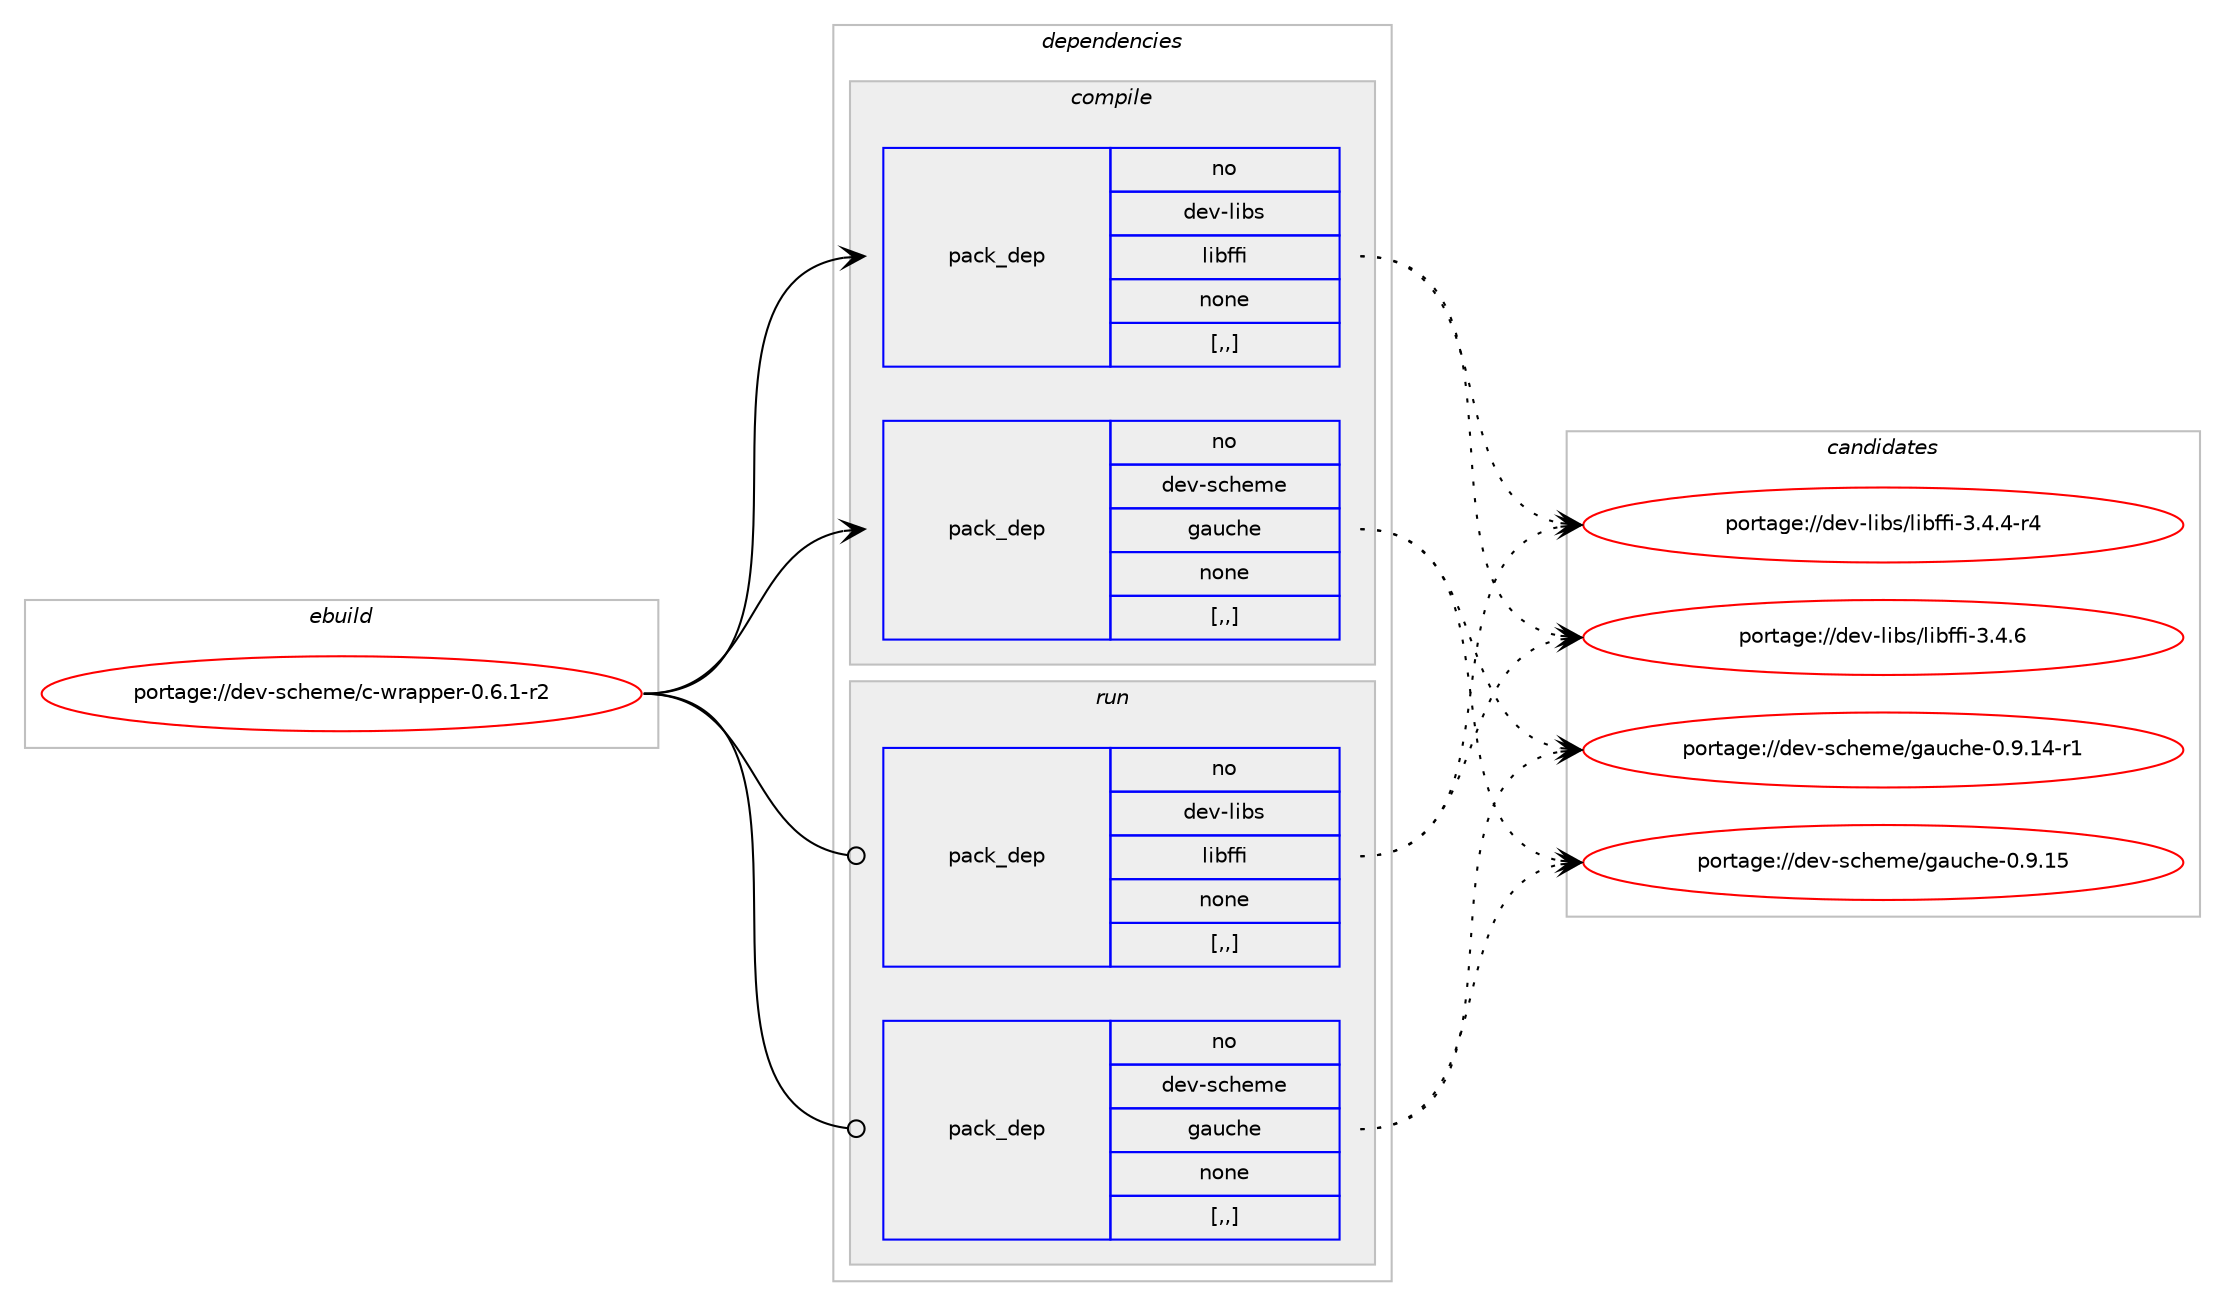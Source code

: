 digraph prolog {

# *************
# Graph options
# *************

newrank=true;
concentrate=true;
compound=true;
graph [rankdir=LR,fontname=Helvetica,fontsize=10,ranksep=1.5];#, ranksep=2.5, nodesep=0.2];
edge  [arrowhead=vee];
node  [fontname=Helvetica,fontsize=10];

# **********
# The ebuild
# **********

subgraph cluster_leftcol {
color=gray;
rank=same;
label=<<i>ebuild</i>>;
id [label="portage://dev-scheme/c-wrapper-0.6.1-r2", color=red, width=4, href="../dev-scheme/c-wrapper-0.6.1-r2.svg"];
}

# ****************
# The dependencies
# ****************

subgraph cluster_midcol {
color=gray;
label=<<i>dependencies</i>>;
subgraph cluster_compile {
fillcolor="#eeeeee";
style=filled;
label=<<i>compile</i>>;
subgraph pack145183 {
dependency204145 [label=<<TABLE BORDER="0" CELLBORDER="1" CELLSPACING="0" CELLPADDING="4" WIDTH="220"><TR><TD ROWSPAN="6" CELLPADDING="30">pack_dep</TD></TR><TR><TD WIDTH="110">no</TD></TR><TR><TD>dev-libs</TD></TR><TR><TD>libffi</TD></TR><TR><TD>none</TD></TR><TR><TD>[,,]</TD></TR></TABLE>>, shape=none, color=blue];
}
id:e -> dependency204145:w [weight=20,style="solid",arrowhead="vee"];
subgraph pack145184 {
dependency204146 [label=<<TABLE BORDER="0" CELLBORDER="1" CELLSPACING="0" CELLPADDING="4" WIDTH="220"><TR><TD ROWSPAN="6" CELLPADDING="30">pack_dep</TD></TR><TR><TD WIDTH="110">no</TD></TR><TR><TD>dev-scheme</TD></TR><TR><TD>gauche</TD></TR><TR><TD>none</TD></TR><TR><TD>[,,]</TD></TR></TABLE>>, shape=none, color=blue];
}
id:e -> dependency204146:w [weight=20,style="solid",arrowhead="vee"];
}
subgraph cluster_compileandrun {
fillcolor="#eeeeee";
style=filled;
label=<<i>compile and run</i>>;
}
subgraph cluster_run {
fillcolor="#eeeeee";
style=filled;
label=<<i>run</i>>;
subgraph pack145185 {
dependency204147 [label=<<TABLE BORDER="0" CELLBORDER="1" CELLSPACING="0" CELLPADDING="4" WIDTH="220"><TR><TD ROWSPAN="6" CELLPADDING="30">pack_dep</TD></TR><TR><TD WIDTH="110">no</TD></TR><TR><TD>dev-libs</TD></TR><TR><TD>libffi</TD></TR><TR><TD>none</TD></TR><TR><TD>[,,]</TD></TR></TABLE>>, shape=none, color=blue];
}
id:e -> dependency204147:w [weight=20,style="solid",arrowhead="odot"];
subgraph pack145186 {
dependency204148 [label=<<TABLE BORDER="0" CELLBORDER="1" CELLSPACING="0" CELLPADDING="4" WIDTH="220"><TR><TD ROWSPAN="6" CELLPADDING="30">pack_dep</TD></TR><TR><TD WIDTH="110">no</TD></TR><TR><TD>dev-scheme</TD></TR><TR><TD>gauche</TD></TR><TR><TD>none</TD></TR><TR><TD>[,,]</TD></TR></TABLE>>, shape=none, color=blue];
}
id:e -> dependency204148:w [weight=20,style="solid",arrowhead="odot"];
}
}

# **************
# The candidates
# **************

subgraph cluster_choices {
rank=same;
color=gray;
label=<<i>candidates</i>>;

subgraph choice145183 {
color=black;
nodesep=1;
choice100101118451081059811547108105981021021054551465246524511452 [label="portage://dev-libs/libffi-3.4.4-r4", color=red, width=4,href="../dev-libs/libffi-3.4.4-r4.svg"];
choice10010111845108105981154710810598102102105455146524654 [label="portage://dev-libs/libffi-3.4.6", color=red, width=4,href="../dev-libs/libffi-3.4.6.svg"];
dependency204145:e -> choice100101118451081059811547108105981021021054551465246524511452:w [style=dotted,weight="100"];
dependency204145:e -> choice10010111845108105981154710810598102102105455146524654:w [style=dotted,weight="100"];
}
subgraph choice145184 {
color=black;
nodesep=1;
choice1001011184511599104101109101471039711799104101454846574649524511449 [label="portage://dev-scheme/gauche-0.9.14-r1", color=red, width=4,href="../dev-scheme/gauche-0.9.14-r1.svg"];
choice100101118451159910410110910147103971179910410145484657464953 [label="portage://dev-scheme/gauche-0.9.15", color=red, width=4,href="../dev-scheme/gauche-0.9.15.svg"];
dependency204146:e -> choice1001011184511599104101109101471039711799104101454846574649524511449:w [style=dotted,weight="100"];
dependency204146:e -> choice100101118451159910410110910147103971179910410145484657464953:w [style=dotted,weight="100"];
}
subgraph choice145185 {
color=black;
nodesep=1;
choice100101118451081059811547108105981021021054551465246524511452 [label="portage://dev-libs/libffi-3.4.4-r4", color=red, width=4,href="../dev-libs/libffi-3.4.4-r4.svg"];
choice10010111845108105981154710810598102102105455146524654 [label="portage://dev-libs/libffi-3.4.6", color=red, width=4,href="../dev-libs/libffi-3.4.6.svg"];
dependency204147:e -> choice100101118451081059811547108105981021021054551465246524511452:w [style=dotted,weight="100"];
dependency204147:e -> choice10010111845108105981154710810598102102105455146524654:w [style=dotted,weight="100"];
}
subgraph choice145186 {
color=black;
nodesep=1;
choice1001011184511599104101109101471039711799104101454846574649524511449 [label="portage://dev-scheme/gauche-0.9.14-r1", color=red, width=4,href="../dev-scheme/gauche-0.9.14-r1.svg"];
choice100101118451159910410110910147103971179910410145484657464953 [label="portage://dev-scheme/gauche-0.9.15", color=red, width=4,href="../dev-scheme/gauche-0.9.15.svg"];
dependency204148:e -> choice1001011184511599104101109101471039711799104101454846574649524511449:w [style=dotted,weight="100"];
dependency204148:e -> choice100101118451159910410110910147103971179910410145484657464953:w [style=dotted,weight="100"];
}
}

}

